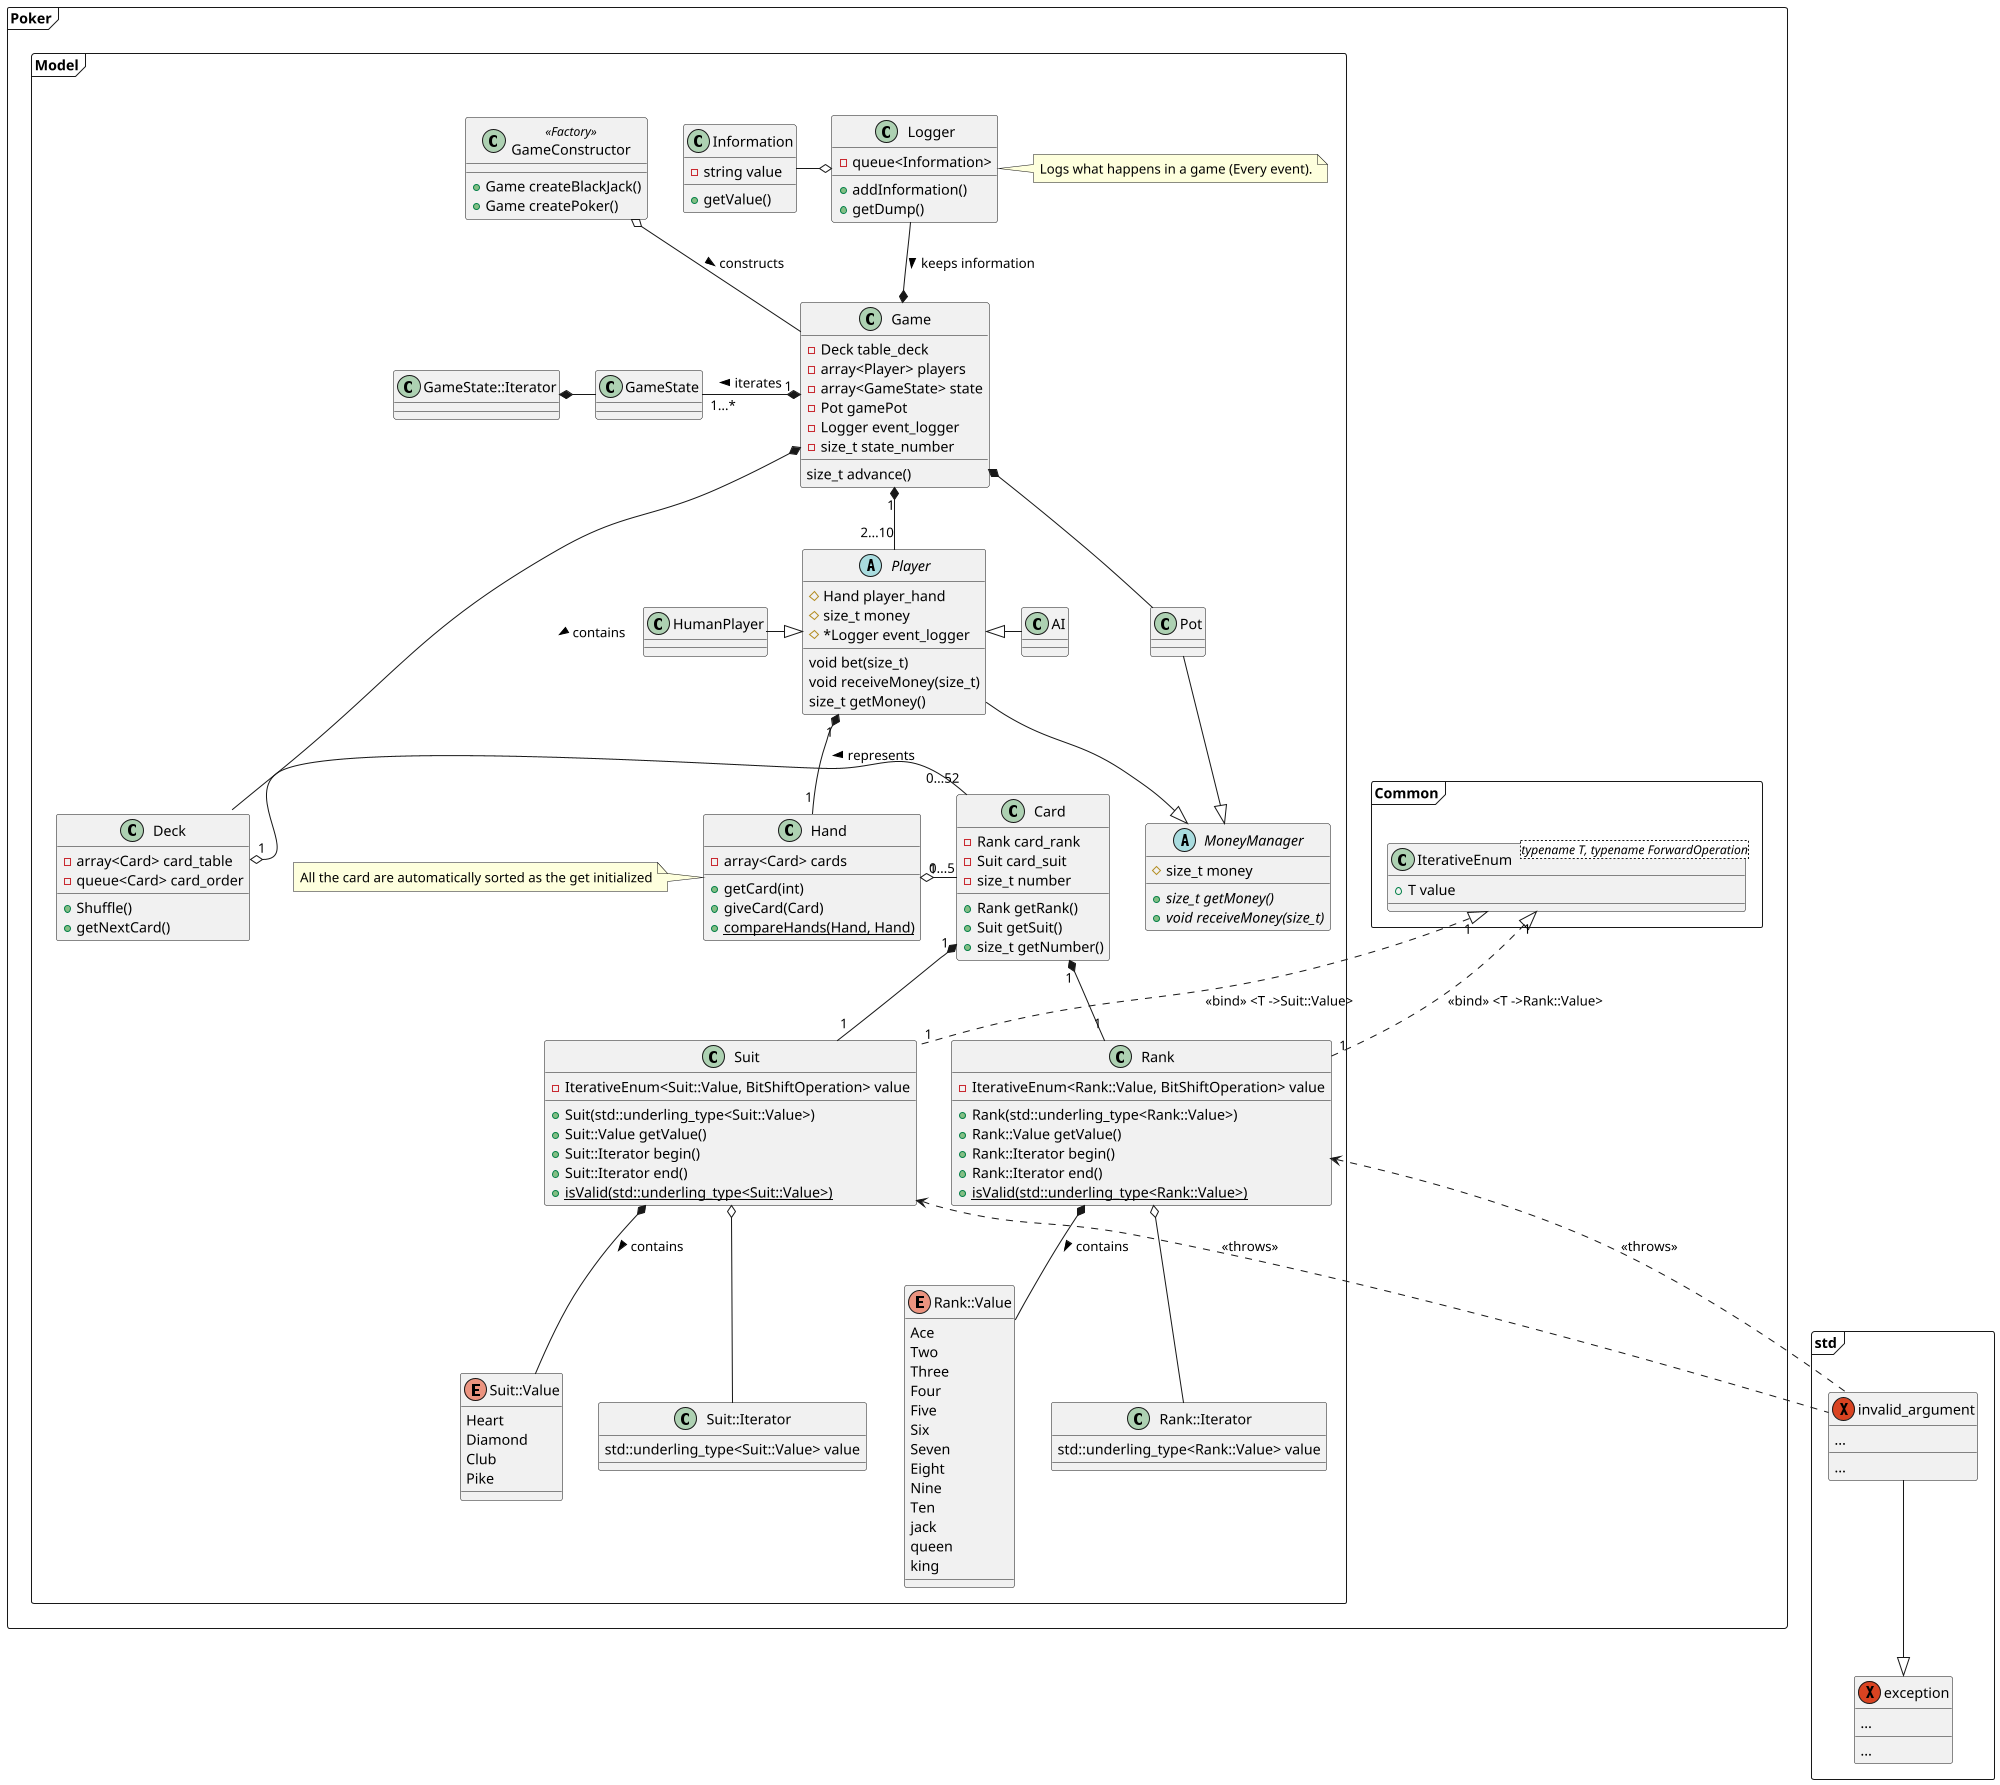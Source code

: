 @startuml
scale 2000 width
namespace std <<Frame>> {
	exception exception {
		{field} ...
        {method} ...
	}
	exception invalid_argument {
		{field} ...
		{method} ...
	}

	'=============================================================

	invalid_argument --|> exception
}

namespace Poker <<Frame>> {
	namespace Common <<Frame>> {
		class IterativeEnum<typename T, typename ForwardOperation> {
	        +T value
	    }
	}
	namespace Model <<Frame>> {
		enum Suit::Value {
			Heart
			Diamond
			Club
			Pike
		}
		class Suit::Iterator {
			std::underling_type<Suit::Value> value
		}
		class Suit {
			-IterativeEnum<Suit::Value, BitShiftOperation> value
			+Suit(std::underling_type<Suit::Value>)
			+Suit::Value getValue()
			+Suit::Iterator begin()
			+Suit::Iterator end()
			+ {static} isValid(std::underling_type<Suit::Value>)
		}
		enum Rank::Value {
            Ace
            Two
            Three
            Four
            Five
            Six
            Seven
            Eight
            Nine
            Ten
            jack
            queen
            king
        }
		class Rank::Iterator {
			std::underling_type<Rank::Value> value
		}
		class Rank {
			-IterativeEnum<Rank::Value, BitShiftOperation> value
			+Rank(std::underling_type<Rank::Value>)
			+Rank::Value getValue()
			+Rank::Iterator begin()
			+Rank::Iterator end()
			+ {static} isValid(std::underling_type<Rank::Value>)
		}

		class Card {
			-Rank card_rank
			-Suit card_suit
			-size_t number
			+Rank getRank()
			+Suit getSuit()
			+size_t getNumber()
		}

		class Deck {
			-array<Card> card_table
			-queue<Card> card_order
			+Shuffle()
			+getNextCard()
		}

		class Hand {
			-array<Card> cards
			+getCard(int)
			+giveCard(Card)
			+ {static} compareHands(Hand, Hand)
		}

		note left of Hand
			All the card are automatically sorted as the get initialized
	    end note
		abstract class Player {
			#Hand player_hand
			#size_t money
			#*Logger event_logger
			void bet(size_t)
			void receiveMoney(size_t)
			size_t getMoney()
		}

		class HumanPlayer {
		}

		class AI {

		}
		abstract class MoneyManager {
			#size_t money
            {abstract} +size_t getMoney()
            {abstract} +void receiveMoney(size_t)
		}
		class Pot {
		}

		class GameState {
		}
		class GameState::Iterator {
		}

		class Game {
			-Deck table_deck
			-array<Player> players
			-array<GameState> state
			-Pot gamePot
			-Logger event_logger
			-size_t state_number
			size_t advance()
		}
		class GameConstructor <<Factory>> {
			+Game createBlackJack()
			+Game createPoker()
		}
		class Information {
			-string value
			+getValue()
		}
		class Logger {
			-queue<Information>
			+addInformation()
			+getDump()
		}
		note right of Logger
            Logs what happens in a game (Every event).
        end note

		'=============================================================

		Suit "1" .u.|> "1" IterativeEnum : <<bind>> <T ->Suit::Value>
		Rank "1" .u.|> "1" IterativeEnum : <<bind>> <T ->Rank::Value>
		Suit *-- Suit::Value : contains >
		Rank *-- Rank::Value : contains >
		Suit o-- Suit::Iterator
		Rank o-- Rank::Iterator
		Suit <.. invalid_argument : <<throws>>
		Rank <.. invalid_argument : <<throws>>

		Card "1" *-- "1" Suit
		Card "1" *-- "1" Rank

		Deck::array "1" o-l- "0...52" Card : represents <
		Hand "1" o-r- "0...5" Card

		Player -r-|> MoneyManager
		Pot -d-|> MoneyManager

		Player "1" *-- "1" Hand
		HumanPlayer -r-|> Player
		AI -l-|> Player

		GameState::Iterator *-r- GameState
		Logger o-l- Information

		Game "1" *-l- "1...*" GameState : iterates >
		Game *-- Pot
		Game *-- Deck : contains >
		Game "1" *-- "2...10" Player
		Game *-u- Logger : keeps information <

		GameConstructor o-- Game : constructs >
	}
}

@enduml